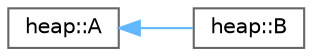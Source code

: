digraph "Graphical Class Hierarchy"
{
 // LATEX_PDF_SIZE
  bgcolor="transparent";
  edge [fontname=Helvetica,fontsize=10,labelfontname=Helvetica,labelfontsize=10];
  node [fontname=Helvetica,fontsize=10,shape=box,height=0.2,width=0.4];
  rankdir="LR";
  Node0 [id="Node000000",label="heap::A",height=0.2,width=0.4,color="grey40", fillcolor="white", style="filled",URL="$structheap_1_1_a.html",tooltip=" "];
  Node0 -> Node1 [id="edge237_Node000000_Node000001",dir="back",color="steelblue1",style="solid",tooltip=" "];
  Node1 [id="Node000001",label="heap::B",height=0.2,width=0.4,color="grey40", fillcolor="white", style="filled",URL="$structheap_1_1_b.html",tooltip=" "];
}

